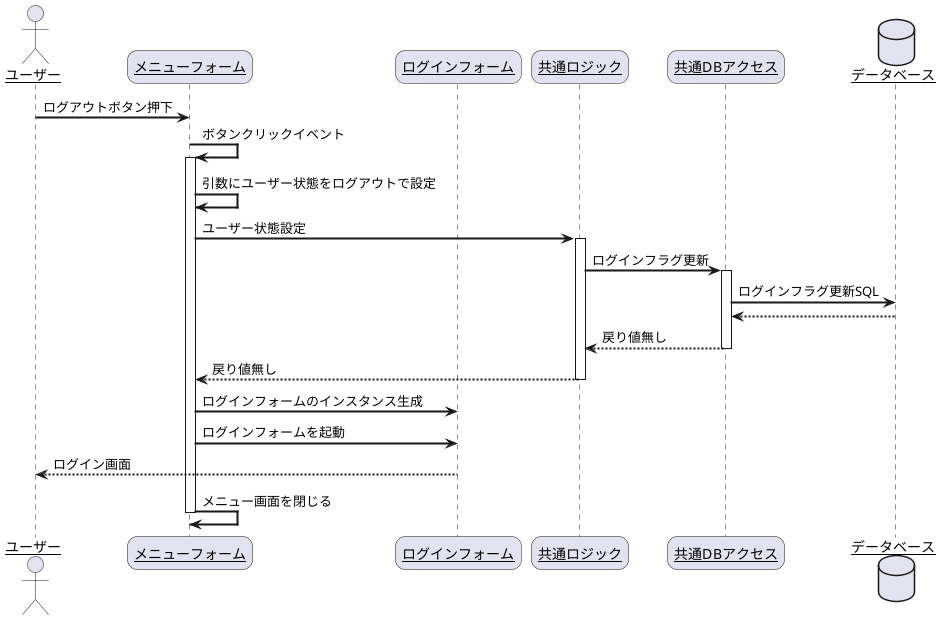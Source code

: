 @startuml
skinparam sequenceArrowThickness 2
skinparam roundcorner 20
skinparam maxmessagesize 60
skinparam sequenceParticipant underline

actor "ユーザー" as user
participant "メニューフォーム" as menu_form
participant "ログインフォーム" as login_form
participant "共通ロジック" as common_logic
participant "共通DBアクセス" as common_db
database "データベース" as db

user -> menu_form: ログアウトボタン押下
menu_form -> menu_form: ボタンクリックイベント
activate menu_form
menu_form -> menu_form: 引数にユーザー状態をログアウトで設定
menu_form -> common_logic: ユーザー状態設定
activate common_logic
common_logic -> common_db: ログインフラグ更新
activate common_db
common_db -> db: ログインフラグ更新SQL
db --> common_db: 
common_db --> common_logic: 戻り値無し
deactivate common_db
common_logic --> menu_form: 戻り値無し
deactivate common_logic
menu_form -> login_form: ログインフォームのインスタンス生成
menu_form -> login_form: ログインフォームを起動
login_form --> user: ログイン画面
menu_form -> menu_form: メニュー画面を閉じる
deactivate menu_form

@enduml